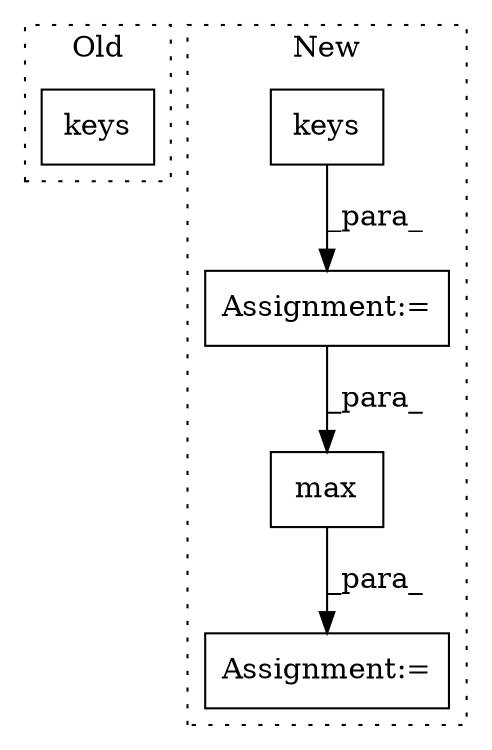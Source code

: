 digraph G {
subgraph cluster0 {
1 [label="keys" a="32" s="9171" l="6" shape="box"];
label = "Old";
style="dotted";
}
subgraph cluster1 {
2 [label="max" a="32" s="9890,10037" l="17,-5" shape="box"];
3 [label="Assignment:=" a="7" s="9996" l="33" shape="box"];
4 [label="keys" a="32" s="10014" l="6" shape="box"];
5 [label="Assignment:=" a="7" s="9889" l="1" shape="box"];
label = "New";
style="dotted";
}
2 -> 5 [label="_para_"];
3 -> 2 [label="_para_"];
4 -> 3 [label="_para_"];
}